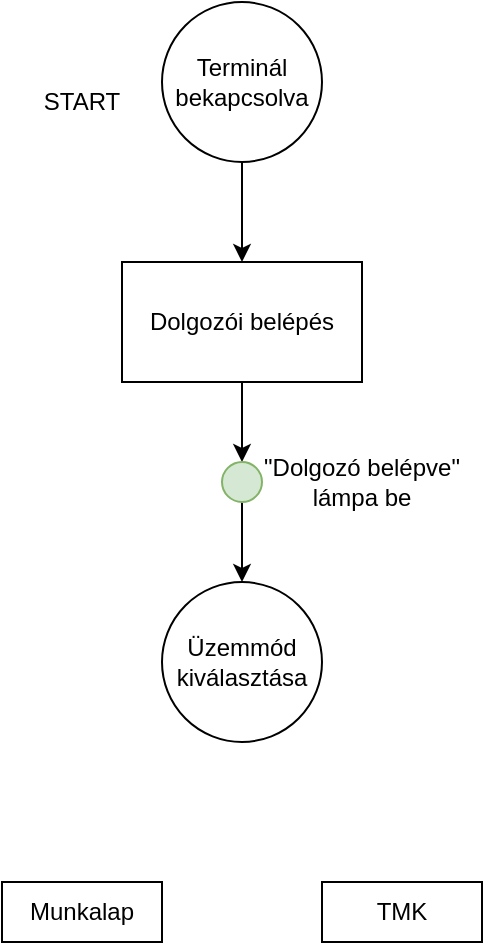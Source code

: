 <mxfile version="14.8.0" type="github">
  <diagram id="C5RBs43oDa-KdzZeNtuy" name="Page-1">
    <mxGraphModel dx="742" dy="555" grid="1" gridSize="10" guides="1" tooltips="1" connect="1" arrows="1" fold="1" page="1" pageScale="1" pageWidth="1169" pageHeight="1654" math="0" shadow="0">
      <root>
        <mxCell id="WIyWlLk6GJQsqaUBKTNV-0" />
        <mxCell id="WIyWlLk6GJQsqaUBKTNV-1" parent="WIyWlLk6GJQsqaUBKTNV-0" />
        <mxCell id="x8MXK3ZDoMF1PxTp1U8--22" value="" style="edgeStyle=orthogonalEdgeStyle;rounded=0;orthogonalLoop=1;jettySize=auto;html=1;" edge="1" parent="WIyWlLk6GJQsqaUBKTNV-1" source="x8MXK3ZDoMF1PxTp1U8--0" target="x8MXK3ZDoMF1PxTp1U8--7">
          <mxGeometry relative="1" as="geometry" />
        </mxCell>
        <mxCell id="x8MXK3ZDoMF1PxTp1U8--0" value="Terminál bekapcsolva" style="ellipse;whiteSpace=wrap;html=1;aspect=fixed;" vertex="1" parent="WIyWlLk6GJQsqaUBKTNV-1">
          <mxGeometry x="360" y="10" width="80" height="80" as="geometry" />
        </mxCell>
        <mxCell id="x8MXK3ZDoMF1PxTp1U8--1" value="START" style="text;html=1;strokeColor=none;fillColor=none;align=center;verticalAlign=middle;whiteSpace=wrap;rounded=0;" vertex="1" parent="WIyWlLk6GJQsqaUBKTNV-1">
          <mxGeometry x="300" y="50" width="40" height="20" as="geometry" />
        </mxCell>
        <mxCell id="x8MXK3ZDoMF1PxTp1U8--14" value="" style="edgeStyle=orthogonalEdgeStyle;rounded=0;orthogonalLoop=1;jettySize=auto;html=1;" edge="1" parent="WIyWlLk6GJQsqaUBKTNV-1" source="x8MXK3ZDoMF1PxTp1U8--7" target="x8MXK3ZDoMF1PxTp1U8--13">
          <mxGeometry relative="1" as="geometry" />
        </mxCell>
        <mxCell id="x8MXK3ZDoMF1PxTp1U8--7" value="Dolgozói belépés" style="rounded=0;whiteSpace=wrap;html=1;" vertex="1" parent="WIyWlLk6GJQsqaUBKTNV-1">
          <mxGeometry x="340" y="140" width="120" height="60" as="geometry" />
        </mxCell>
        <mxCell id="x8MXK3ZDoMF1PxTp1U8--10" value="Üzemmód kiválasztása" style="ellipse;whiteSpace=wrap;html=1;aspect=fixed;" vertex="1" parent="WIyWlLk6GJQsqaUBKTNV-1">
          <mxGeometry x="360" y="300" width="80" height="80" as="geometry" />
        </mxCell>
        <mxCell id="x8MXK3ZDoMF1PxTp1U8--24" value="" style="edgeStyle=orthogonalEdgeStyle;rounded=0;orthogonalLoop=1;jettySize=auto;html=1;" edge="1" parent="WIyWlLk6GJQsqaUBKTNV-1" source="x8MXK3ZDoMF1PxTp1U8--13" target="x8MXK3ZDoMF1PxTp1U8--10">
          <mxGeometry relative="1" as="geometry" />
        </mxCell>
        <mxCell id="x8MXK3ZDoMF1PxTp1U8--13" value="" style="ellipse;whiteSpace=wrap;html=1;aspect=fixed;fillColor=#d5e8d4;strokeColor=#82b366;" vertex="1" parent="WIyWlLk6GJQsqaUBKTNV-1">
          <mxGeometry x="390" y="240" width="20" height="20" as="geometry" />
        </mxCell>
        <mxCell id="x8MXK3ZDoMF1PxTp1U8--17" value="&quot;Dolgozó belépve&quot; lámpa be" style="text;html=1;strokeColor=none;fillColor=none;align=center;verticalAlign=middle;whiteSpace=wrap;rounded=0;" vertex="1" parent="WIyWlLk6GJQsqaUBKTNV-1">
          <mxGeometry x="400" y="240" width="120" height="20" as="geometry" />
        </mxCell>
        <mxCell id="x8MXK3ZDoMF1PxTp1U8--19" value="Munkalap" style="rounded=0;whiteSpace=wrap;html=1;" vertex="1" parent="WIyWlLk6GJQsqaUBKTNV-1">
          <mxGeometry x="280" y="450" width="80" height="30" as="geometry" />
        </mxCell>
        <mxCell id="x8MXK3ZDoMF1PxTp1U8--20" value="TMK" style="rounded=0;whiteSpace=wrap;html=1;" vertex="1" parent="WIyWlLk6GJQsqaUBKTNV-1">
          <mxGeometry x="440" y="450" width="80" height="30" as="geometry" />
        </mxCell>
      </root>
    </mxGraphModel>
  </diagram>
</mxfile>
